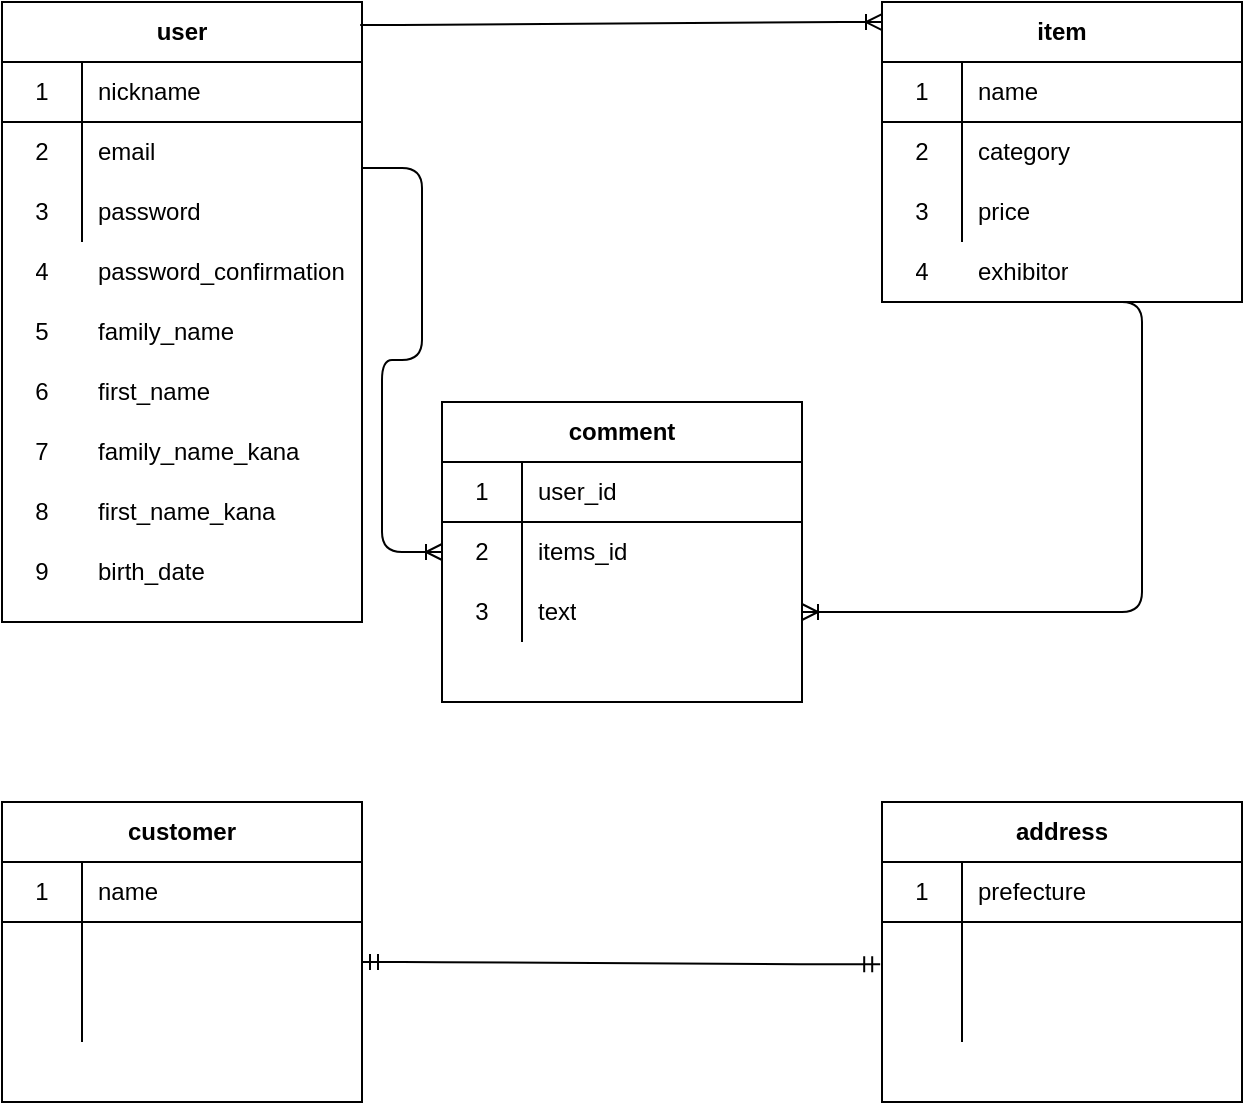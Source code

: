 <mxfile version="13.6.4" type="github"><diagram id="R2lEEEUBdFMjLlhIrx00" name="Page-1"><mxGraphModel dx="652" dy="374" grid="1" gridSize="10" guides="1" tooltips="1" connect="1" arrows="1" fold="1" page="1" pageScale="1" pageWidth="850" pageHeight="1100" math="0" shadow="0" extFonts="Permanent Marker^https://fonts.googleapis.com/css?family=Permanent+Marker"><root><mxCell id="0"/><mxCell id="1" parent="0"/><mxCell id="xMCtz1LwxbjLgi_vazao-31" value="item" style="shape=table;html=1;whiteSpace=wrap;startSize=30;container=1;collapsible=0;childLayout=tableLayout;fixedRows=1;rowLines=0;fontStyle=1;align=center;" vertex="1" parent="1"><mxGeometry x="480" y="40" width="180" height="150" as="geometry"/></mxCell><mxCell id="xMCtz1LwxbjLgi_vazao-32" value="" style="shape=partialRectangle;html=1;whiteSpace=wrap;collapsible=0;dropTarget=0;pointerEvents=0;fillColor=none;top=0;left=0;bottom=1;right=0;points=[[0,0.5],[1,0.5]];portConstraint=eastwest;" vertex="1" parent="xMCtz1LwxbjLgi_vazao-31"><mxGeometry y="30" width="180" height="30" as="geometry"/></mxCell><mxCell id="xMCtz1LwxbjLgi_vazao-33" value="1" style="shape=partialRectangle;html=1;whiteSpace=wrap;connectable=0;fillColor=none;top=0;left=0;bottom=0;right=0;overflow=hidden;" vertex="1" parent="xMCtz1LwxbjLgi_vazao-32"><mxGeometry width="40" height="30" as="geometry"/></mxCell><mxCell id="xMCtz1LwxbjLgi_vazao-34" value="name" style="shape=partialRectangle;html=1;whiteSpace=wrap;connectable=0;fillColor=none;top=0;left=0;bottom=0;right=0;align=left;spacingLeft=6;overflow=hidden;" vertex="1" parent="xMCtz1LwxbjLgi_vazao-32"><mxGeometry x="40" width="140" height="30" as="geometry"/></mxCell><mxCell id="xMCtz1LwxbjLgi_vazao-35" value="" style="shape=partialRectangle;html=1;whiteSpace=wrap;collapsible=0;dropTarget=0;pointerEvents=0;fillColor=none;top=0;left=0;bottom=0;right=0;points=[[0,0.5],[1,0.5]];portConstraint=eastwest;" vertex="1" parent="xMCtz1LwxbjLgi_vazao-31"><mxGeometry y="60" width="180" height="30" as="geometry"/></mxCell><mxCell id="xMCtz1LwxbjLgi_vazao-36" value="2" style="shape=partialRectangle;html=1;whiteSpace=wrap;connectable=0;fillColor=none;top=0;left=0;bottom=0;right=0;overflow=hidden;" vertex="1" parent="xMCtz1LwxbjLgi_vazao-35"><mxGeometry width="40" height="30" as="geometry"/></mxCell><mxCell id="xMCtz1LwxbjLgi_vazao-37" value="category" style="shape=partialRectangle;html=1;whiteSpace=wrap;connectable=0;fillColor=none;top=0;left=0;bottom=0;right=0;align=left;spacingLeft=6;overflow=hidden;" vertex="1" parent="xMCtz1LwxbjLgi_vazao-35"><mxGeometry x="40" width="140" height="30" as="geometry"/></mxCell><mxCell id="xMCtz1LwxbjLgi_vazao-38" value="" style="shape=partialRectangle;html=1;whiteSpace=wrap;collapsible=0;dropTarget=0;pointerEvents=0;fillColor=none;top=0;left=0;bottom=0;right=0;points=[[0,0.5],[1,0.5]];portConstraint=eastwest;" vertex="1" parent="xMCtz1LwxbjLgi_vazao-31"><mxGeometry y="90" width="180" height="30" as="geometry"/></mxCell><mxCell id="xMCtz1LwxbjLgi_vazao-39" value="3" style="shape=partialRectangle;html=1;whiteSpace=wrap;connectable=0;fillColor=none;top=0;left=0;bottom=0;right=0;overflow=hidden;" vertex="1" parent="xMCtz1LwxbjLgi_vazao-38"><mxGeometry width="40" height="30" as="geometry"/></mxCell><mxCell id="xMCtz1LwxbjLgi_vazao-40" value="price" style="shape=partialRectangle;html=1;whiteSpace=wrap;connectable=0;fillColor=none;top=0;left=0;bottom=0;right=0;align=left;spacingLeft=6;overflow=hidden;" vertex="1" parent="xMCtz1LwxbjLgi_vazao-38"><mxGeometry x="40" width="140" height="30" as="geometry"/></mxCell><mxCell id="xMCtz1LwxbjLgi_vazao-21" value="comment" style="shape=table;html=1;whiteSpace=wrap;startSize=30;container=1;collapsible=0;childLayout=tableLayout;fixedRows=1;rowLines=0;fontStyle=1;align=center;" vertex="1" parent="1"><mxGeometry x="260" y="240" width="180" height="150" as="geometry"/></mxCell><mxCell id="xMCtz1LwxbjLgi_vazao-22" value="" style="shape=partialRectangle;html=1;whiteSpace=wrap;collapsible=0;dropTarget=0;pointerEvents=0;fillColor=none;top=0;left=0;bottom=1;right=0;points=[[0,0.5],[1,0.5]];portConstraint=eastwest;" vertex="1" parent="xMCtz1LwxbjLgi_vazao-21"><mxGeometry y="30" width="180" height="30" as="geometry"/></mxCell><mxCell id="xMCtz1LwxbjLgi_vazao-23" value="1" style="shape=partialRectangle;html=1;whiteSpace=wrap;connectable=0;fillColor=none;top=0;left=0;bottom=0;right=0;overflow=hidden;" vertex="1" parent="xMCtz1LwxbjLgi_vazao-22"><mxGeometry width="40" height="30" as="geometry"/></mxCell><mxCell id="xMCtz1LwxbjLgi_vazao-24" value="user_id" style="shape=partialRectangle;html=1;whiteSpace=wrap;connectable=0;fillColor=none;top=0;left=0;bottom=0;right=0;align=left;spacingLeft=6;overflow=hidden;" vertex="1" parent="xMCtz1LwxbjLgi_vazao-22"><mxGeometry x="40" width="140" height="30" as="geometry"/></mxCell><mxCell id="xMCtz1LwxbjLgi_vazao-25" value="" style="shape=partialRectangle;html=1;whiteSpace=wrap;collapsible=0;dropTarget=0;pointerEvents=0;fillColor=none;top=0;left=0;bottom=0;right=0;points=[[0,0.5],[1,0.5]];portConstraint=eastwest;" vertex="1" parent="xMCtz1LwxbjLgi_vazao-21"><mxGeometry y="60" width="180" height="30" as="geometry"/></mxCell><mxCell id="xMCtz1LwxbjLgi_vazao-26" value="2" style="shape=partialRectangle;html=1;whiteSpace=wrap;connectable=0;fillColor=none;top=0;left=0;bottom=0;right=0;overflow=hidden;" vertex="1" parent="xMCtz1LwxbjLgi_vazao-25"><mxGeometry width="40" height="30" as="geometry"/></mxCell><mxCell id="xMCtz1LwxbjLgi_vazao-27" value="items_id" style="shape=partialRectangle;html=1;whiteSpace=wrap;connectable=0;fillColor=none;top=0;left=0;bottom=0;right=0;align=left;spacingLeft=6;overflow=hidden;" vertex="1" parent="xMCtz1LwxbjLgi_vazao-25"><mxGeometry x="40" width="140" height="30" as="geometry"/></mxCell><mxCell id="xMCtz1LwxbjLgi_vazao-28" value="" style="shape=partialRectangle;html=1;whiteSpace=wrap;collapsible=0;dropTarget=0;pointerEvents=0;fillColor=none;top=0;left=0;bottom=0;right=0;points=[[0,0.5],[1,0.5]];portConstraint=eastwest;" vertex="1" parent="xMCtz1LwxbjLgi_vazao-21"><mxGeometry y="90" width="180" height="30" as="geometry"/></mxCell><mxCell id="xMCtz1LwxbjLgi_vazao-29" value="3" style="shape=partialRectangle;html=1;whiteSpace=wrap;connectable=0;fillColor=none;top=0;left=0;bottom=0;right=0;overflow=hidden;" vertex="1" parent="xMCtz1LwxbjLgi_vazao-28"><mxGeometry width="40" height="30" as="geometry"/></mxCell><mxCell id="xMCtz1LwxbjLgi_vazao-30" value="text" style="shape=partialRectangle;html=1;whiteSpace=wrap;connectable=0;fillColor=none;top=0;left=0;bottom=0;right=0;align=left;spacingLeft=6;overflow=hidden;" vertex="1" parent="xMCtz1LwxbjLgi_vazao-28"><mxGeometry x="40" width="140" height="30" as="geometry"/></mxCell><mxCell id="xMCtz1LwxbjLgi_vazao-41" value="user" style="shape=table;html=1;whiteSpace=wrap;startSize=30;container=1;collapsible=0;childLayout=tableLayout;fixedRows=1;rowLines=0;fontStyle=1;align=center;strokeColor=#000000;" vertex="1" parent="1"><mxGeometry x="40" y="40" width="180" height="310" as="geometry"/></mxCell><mxCell id="xMCtz1LwxbjLgi_vazao-42" value="" style="shape=partialRectangle;html=1;whiteSpace=wrap;collapsible=0;dropTarget=0;pointerEvents=0;fillColor=none;top=0;left=0;bottom=1;right=0;points=[[0,0.5],[1,0.5]];portConstraint=eastwest;" vertex="1" parent="xMCtz1LwxbjLgi_vazao-41"><mxGeometry y="30" width="180" height="30" as="geometry"/></mxCell><mxCell id="xMCtz1LwxbjLgi_vazao-43" value="1" style="shape=partialRectangle;html=1;whiteSpace=wrap;connectable=0;fillColor=none;top=0;left=0;bottom=0;right=0;overflow=hidden;" vertex="1" parent="xMCtz1LwxbjLgi_vazao-42"><mxGeometry width="40" height="30" as="geometry"/></mxCell><mxCell id="xMCtz1LwxbjLgi_vazao-44" value="nickname" style="shape=partialRectangle;html=1;whiteSpace=wrap;connectable=0;fillColor=none;top=0;left=0;bottom=0;right=0;align=left;spacingLeft=6;overflow=hidden;" vertex="1" parent="xMCtz1LwxbjLgi_vazao-42"><mxGeometry x="40" width="140" height="30" as="geometry"/></mxCell><mxCell id="xMCtz1LwxbjLgi_vazao-45" value="" style="shape=partialRectangle;html=1;whiteSpace=wrap;collapsible=0;dropTarget=0;pointerEvents=0;fillColor=none;top=0;left=0;bottom=0;right=0;points=[[0,0.5],[1,0.5]];portConstraint=eastwest;" vertex="1" parent="xMCtz1LwxbjLgi_vazao-41"><mxGeometry y="60" width="180" height="30" as="geometry"/></mxCell><mxCell id="xMCtz1LwxbjLgi_vazao-46" value="2" style="shape=partialRectangle;html=1;whiteSpace=wrap;connectable=0;fillColor=none;top=0;left=0;bottom=0;right=0;overflow=hidden;" vertex="1" parent="xMCtz1LwxbjLgi_vazao-45"><mxGeometry width="40" height="30" as="geometry"/></mxCell><mxCell id="xMCtz1LwxbjLgi_vazao-47" value="email" style="shape=partialRectangle;html=1;whiteSpace=wrap;connectable=0;fillColor=none;top=0;left=0;bottom=0;right=0;align=left;spacingLeft=6;overflow=hidden;labelBorderColor=none;shadow=0;sketch=1;strokeColor=#000000;" vertex="1" parent="xMCtz1LwxbjLgi_vazao-45"><mxGeometry x="40" width="140" height="30" as="geometry"/></mxCell><mxCell id="xMCtz1LwxbjLgi_vazao-48" value="" style="shape=partialRectangle;html=1;whiteSpace=wrap;collapsible=0;dropTarget=0;pointerEvents=0;fillColor=none;top=0;left=0;bottom=0;right=0;points=[[0,0.5],[1,0.5]];portConstraint=eastwest;" vertex="1" parent="xMCtz1LwxbjLgi_vazao-41"><mxGeometry y="90" width="180" height="30" as="geometry"/></mxCell><mxCell id="xMCtz1LwxbjLgi_vazao-49" value="3" style="shape=partialRectangle;html=1;whiteSpace=wrap;connectable=0;fillColor=none;top=0;left=0;bottom=0;right=0;overflow=hidden;" vertex="1" parent="xMCtz1LwxbjLgi_vazao-48"><mxGeometry width="40" height="30" as="geometry"/></mxCell><mxCell id="xMCtz1LwxbjLgi_vazao-50" value="password" style="shape=partialRectangle;html=1;whiteSpace=wrap;connectable=0;fillColor=none;top=0;left=0;bottom=0;right=0;align=left;spacingLeft=6;overflow=hidden;" vertex="1" parent="xMCtz1LwxbjLgi_vazao-48"><mxGeometry x="40" width="140" height="30" as="geometry"/></mxCell><mxCell id="xMCtz1LwxbjLgi_vazao-1" value="address" style="shape=table;html=1;whiteSpace=wrap;startSize=30;container=1;collapsible=0;childLayout=tableLayout;fixedRows=1;rowLines=0;fontStyle=1;align=center;" vertex="1" parent="1"><mxGeometry x="480" y="440" width="180" height="150" as="geometry"/></mxCell><mxCell id="xMCtz1LwxbjLgi_vazao-2" value="" style="shape=partialRectangle;html=1;whiteSpace=wrap;collapsible=0;dropTarget=0;pointerEvents=0;fillColor=none;top=0;left=0;bottom=1;right=0;points=[[0,0.5],[1,0.5]];portConstraint=eastwest;" vertex="1" parent="xMCtz1LwxbjLgi_vazao-1"><mxGeometry y="30" width="180" height="30" as="geometry"/></mxCell><mxCell id="xMCtz1LwxbjLgi_vazao-3" value="1" style="shape=partialRectangle;html=1;whiteSpace=wrap;connectable=0;fillColor=none;top=0;left=0;bottom=0;right=0;overflow=hidden;" vertex="1" parent="xMCtz1LwxbjLgi_vazao-2"><mxGeometry width="40" height="30" as="geometry"/></mxCell><mxCell id="xMCtz1LwxbjLgi_vazao-4" value="prefecture" style="shape=partialRectangle;html=1;whiteSpace=wrap;connectable=0;fillColor=none;top=0;left=0;bottom=0;right=0;align=left;spacingLeft=6;overflow=hidden;" vertex="1" parent="xMCtz1LwxbjLgi_vazao-2"><mxGeometry x="40" width="140" height="30" as="geometry"/></mxCell><mxCell id="xMCtz1LwxbjLgi_vazao-5" value="" style="shape=partialRectangle;html=1;whiteSpace=wrap;collapsible=0;dropTarget=0;pointerEvents=0;fillColor=none;top=0;left=0;bottom=0;right=0;points=[[0,0.5],[1,0.5]];portConstraint=eastwest;" vertex="1" parent="xMCtz1LwxbjLgi_vazao-1"><mxGeometry y="60" width="180" height="30" as="geometry"/></mxCell><mxCell id="xMCtz1LwxbjLgi_vazao-6" value="" style="shape=partialRectangle;html=1;whiteSpace=wrap;connectable=0;fillColor=none;top=0;left=0;bottom=0;right=0;overflow=hidden;" vertex="1" parent="xMCtz1LwxbjLgi_vazao-5"><mxGeometry width="40" height="30" as="geometry"/></mxCell><mxCell id="xMCtz1LwxbjLgi_vazao-7" value="" style="shape=partialRectangle;html=1;whiteSpace=wrap;connectable=0;fillColor=none;top=0;left=0;bottom=0;right=0;align=left;spacingLeft=6;overflow=hidden;" vertex="1" parent="xMCtz1LwxbjLgi_vazao-5"><mxGeometry x="40" width="140" height="30" as="geometry"/></mxCell><mxCell id="xMCtz1LwxbjLgi_vazao-8" value="" style="shape=partialRectangle;html=1;whiteSpace=wrap;collapsible=0;dropTarget=0;pointerEvents=0;fillColor=none;top=0;left=0;bottom=0;right=0;points=[[0,0.5],[1,0.5]];portConstraint=eastwest;" vertex="1" parent="xMCtz1LwxbjLgi_vazao-1"><mxGeometry y="90" width="180" height="30" as="geometry"/></mxCell><mxCell id="xMCtz1LwxbjLgi_vazao-9" value="" style="shape=partialRectangle;html=1;whiteSpace=wrap;connectable=0;fillColor=none;top=0;left=0;bottom=0;right=0;overflow=hidden;" vertex="1" parent="xMCtz1LwxbjLgi_vazao-8"><mxGeometry width="40" height="30" as="geometry"/></mxCell><mxCell id="xMCtz1LwxbjLgi_vazao-10" value="" style="shape=partialRectangle;html=1;whiteSpace=wrap;connectable=0;fillColor=none;top=0;left=0;bottom=0;right=0;align=left;spacingLeft=6;overflow=hidden;" vertex="1" parent="xMCtz1LwxbjLgi_vazao-8"><mxGeometry x="40" width="140" height="30" as="geometry"/></mxCell><mxCell id="xMCtz1LwxbjLgi_vazao-11" value="customer" style="shape=table;html=1;whiteSpace=wrap;startSize=30;container=1;collapsible=0;childLayout=tableLayout;fixedRows=1;rowLines=0;fontStyle=1;align=center;" vertex="1" parent="1"><mxGeometry x="40" y="440" width="180" height="150" as="geometry"/></mxCell><mxCell id="xMCtz1LwxbjLgi_vazao-12" value="" style="shape=partialRectangle;html=1;whiteSpace=wrap;collapsible=0;dropTarget=0;pointerEvents=0;fillColor=none;top=0;left=0;bottom=1;right=0;points=[[0,0.5],[1,0.5]];portConstraint=eastwest;" vertex="1" parent="xMCtz1LwxbjLgi_vazao-11"><mxGeometry y="30" width="180" height="30" as="geometry"/></mxCell><mxCell id="xMCtz1LwxbjLgi_vazao-13" value="1" style="shape=partialRectangle;html=1;whiteSpace=wrap;connectable=0;fillColor=none;top=0;left=0;bottom=0;right=0;overflow=hidden;" vertex="1" parent="xMCtz1LwxbjLgi_vazao-12"><mxGeometry width="40" height="30" as="geometry"/></mxCell><mxCell id="xMCtz1LwxbjLgi_vazao-14" value="name" style="shape=partialRectangle;html=1;whiteSpace=wrap;connectable=0;fillColor=none;top=0;left=0;bottom=0;right=0;align=left;spacingLeft=6;overflow=hidden;" vertex="1" parent="xMCtz1LwxbjLgi_vazao-12"><mxGeometry x="40" width="140" height="30" as="geometry"/></mxCell><mxCell id="xMCtz1LwxbjLgi_vazao-15" value="" style="shape=partialRectangle;html=1;whiteSpace=wrap;collapsible=0;dropTarget=0;pointerEvents=0;fillColor=none;top=0;left=0;bottom=0;right=0;points=[[0,0.5],[1,0.5]];portConstraint=eastwest;" vertex="1" parent="xMCtz1LwxbjLgi_vazao-11"><mxGeometry y="60" width="180" height="30" as="geometry"/></mxCell><mxCell id="xMCtz1LwxbjLgi_vazao-16" value="" style="shape=partialRectangle;html=1;whiteSpace=wrap;connectable=0;fillColor=none;top=0;left=0;bottom=0;right=0;overflow=hidden;" vertex="1" parent="xMCtz1LwxbjLgi_vazao-15"><mxGeometry width="40" height="30" as="geometry"/></mxCell><mxCell id="xMCtz1LwxbjLgi_vazao-17" value="" style="shape=partialRectangle;html=1;whiteSpace=wrap;connectable=0;fillColor=none;top=0;left=0;bottom=0;right=0;align=left;spacingLeft=6;overflow=hidden;" vertex="1" parent="xMCtz1LwxbjLgi_vazao-15"><mxGeometry x="40" width="140" height="30" as="geometry"/></mxCell><mxCell id="xMCtz1LwxbjLgi_vazao-18" value="" style="shape=partialRectangle;html=1;whiteSpace=wrap;collapsible=0;dropTarget=0;pointerEvents=0;fillColor=none;top=0;left=0;bottom=0;right=0;points=[[0,0.5],[1,0.5]];portConstraint=eastwest;" vertex="1" parent="xMCtz1LwxbjLgi_vazao-11"><mxGeometry y="90" width="180" height="30" as="geometry"/></mxCell><mxCell id="xMCtz1LwxbjLgi_vazao-19" value="" style="shape=partialRectangle;html=1;whiteSpace=wrap;connectable=0;fillColor=none;top=0;left=0;bottom=0;right=0;overflow=hidden;" vertex="1" parent="xMCtz1LwxbjLgi_vazao-18"><mxGeometry width="40" height="30" as="geometry"/></mxCell><mxCell id="xMCtz1LwxbjLgi_vazao-20" value="" style="shape=partialRectangle;html=1;whiteSpace=wrap;connectable=0;fillColor=none;top=0;left=0;bottom=0;right=0;align=left;spacingLeft=6;overflow=hidden;" vertex="1" parent="xMCtz1LwxbjLgi_vazao-18"><mxGeometry x="40" width="140" height="30" as="geometry"/></mxCell><mxCell id="xMCtz1LwxbjLgi_vazao-51" value="" style="shape=partialRectangle;html=1;whiteSpace=wrap;collapsible=0;dropTarget=0;pointerEvents=0;fillColor=none;top=0;left=0;bottom=0;right=0;points=[[0,0.5],[1,0.5]];portConstraint=eastwest;" vertex="1" parent="1"><mxGeometry x="40" y="160" width="180" height="30" as="geometry"/></mxCell><mxCell id="xMCtz1LwxbjLgi_vazao-52" value="4" style="shape=partialRectangle;html=1;whiteSpace=wrap;connectable=0;fillColor=none;top=0;left=0;bottom=0;right=0;overflow=hidden;" vertex="1" parent="xMCtz1LwxbjLgi_vazao-51"><mxGeometry width="40" height="30" as="geometry"/></mxCell><mxCell id="xMCtz1LwxbjLgi_vazao-53" value="password_confirmation" style="shape=partialRectangle;html=1;whiteSpace=wrap;connectable=0;fillColor=none;top=0;left=0;bottom=0;right=0;align=left;spacingLeft=6;overflow=hidden;" vertex="1" parent="xMCtz1LwxbjLgi_vazao-51"><mxGeometry x="40" width="140" height="30" as="geometry"/></mxCell><mxCell id="xMCtz1LwxbjLgi_vazao-54" value="" style="shape=partialRectangle;html=1;whiteSpace=wrap;collapsible=0;dropTarget=0;pointerEvents=0;fillColor=none;top=0;left=0;bottom=0;right=0;points=[[0,0.5],[1,0.5]];portConstraint=eastwest;" vertex="1" parent="1"><mxGeometry x="40" y="190" width="180" height="30" as="geometry"/></mxCell><mxCell id="xMCtz1LwxbjLgi_vazao-55" value="5" style="shape=partialRectangle;html=1;whiteSpace=wrap;connectable=0;fillColor=none;top=0;left=0;bottom=0;right=0;overflow=hidden;" vertex="1" parent="xMCtz1LwxbjLgi_vazao-54"><mxGeometry width="40" height="30" as="geometry"/></mxCell><mxCell id="xMCtz1LwxbjLgi_vazao-56" value="family_name" style="shape=partialRectangle;html=1;whiteSpace=wrap;connectable=0;fillColor=none;top=0;left=0;bottom=0;right=0;align=left;spacingLeft=6;overflow=hidden;" vertex="1" parent="xMCtz1LwxbjLgi_vazao-54"><mxGeometry x="40" width="140" height="30" as="geometry"/></mxCell><mxCell id="xMCtz1LwxbjLgi_vazao-57" value="" style="shape=partialRectangle;html=1;whiteSpace=wrap;collapsible=0;dropTarget=0;pointerEvents=0;fillColor=none;top=0;left=0;bottom=0;right=0;points=[[0,0.5],[1,0.5]];portConstraint=eastwest;" vertex="1" parent="1"><mxGeometry x="40" y="220" width="180" height="30" as="geometry"/></mxCell><mxCell id="xMCtz1LwxbjLgi_vazao-58" value="6" style="shape=partialRectangle;html=1;whiteSpace=wrap;connectable=0;fillColor=none;top=0;left=0;bottom=0;right=0;overflow=hidden;" vertex="1" parent="xMCtz1LwxbjLgi_vazao-57"><mxGeometry width="40" height="30" as="geometry"/></mxCell><mxCell id="xMCtz1LwxbjLgi_vazao-59" value="first_name" style="shape=partialRectangle;html=1;whiteSpace=wrap;connectable=0;fillColor=none;top=0;left=0;bottom=0;right=0;align=left;spacingLeft=6;overflow=hidden;" vertex="1" parent="xMCtz1LwxbjLgi_vazao-57"><mxGeometry x="40" width="140" height="30" as="geometry"/></mxCell><mxCell id="xMCtz1LwxbjLgi_vazao-60" value="" style="shape=partialRectangle;html=1;whiteSpace=wrap;collapsible=0;dropTarget=0;pointerEvents=0;fillColor=none;top=0;left=0;bottom=0;right=0;points=[[0,0.5],[1,0.5]];portConstraint=eastwest;fontStyle=1" vertex="1" parent="1"><mxGeometry x="40" y="250" width="180" height="30" as="geometry"/></mxCell><mxCell id="xMCtz1LwxbjLgi_vazao-61" value="7" style="shape=partialRectangle;html=1;whiteSpace=wrap;connectable=0;fillColor=none;top=0;left=0;bottom=0;right=0;overflow=hidden;" vertex="1" parent="xMCtz1LwxbjLgi_vazao-60"><mxGeometry width="40" height="30" as="geometry"/></mxCell><mxCell id="xMCtz1LwxbjLgi_vazao-62" value="family_name_kana" style="shape=partialRectangle;html=1;whiteSpace=wrap;connectable=0;fillColor=none;top=0;left=0;bottom=0;right=0;align=left;spacingLeft=6;overflow=hidden;" vertex="1" parent="xMCtz1LwxbjLgi_vazao-60"><mxGeometry x="40" width="140" height="30" as="geometry"/></mxCell><mxCell id="xMCtz1LwxbjLgi_vazao-65" value="" style="shape=partialRectangle;html=1;whiteSpace=wrap;collapsible=0;dropTarget=0;pointerEvents=0;fillColor=none;top=0;left=0;bottom=0;right=0;points=[[0,0.5],[1,0.5]];portConstraint=eastwest;" vertex="1" parent="1"><mxGeometry x="40" y="280" width="180" height="30" as="geometry"/></mxCell><mxCell id="xMCtz1LwxbjLgi_vazao-66" value="8" style="shape=partialRectangle;html=1;whiteSpace=wrap;connectable=0;fillColor=none;top=0;left=0;bottom=0;right=0;overflow=hidden;" vertex="1" parent="xMCtz1LwxbjLgi_vazao-65"><mxGeometry width="40" height="30" as="geometry"/></mxCell><mxCell id="xMCtz1LwxbjLgi_vazao-67" value="first_name_kana" style="shape=partialRectangle;html=1;whiteSpace=wrap;connectable=0;fillColor=none;top=0;left=0;bottom=0;right=0;align=left;spacingLeft=6;overflow=hidden;" vertex="1" parent="xMCtz1LwxbjLgi_vazao-65"><mxGeometry x="40" width="140" height="30" as="geometry"/></mxCell><mxCell id="xMCtz1LwxbjLgi_vazao-68" value="" style="shape=partialRectangle;html=1;whiteSpace=wrap;collapsible=0;dropTarget=0;pointerEvents=0;fillColor=none;top=0;left=0;bottom=0;right=0;points=[[0,0.5],[1,0.5]];portConstraint=eastwest;" vertex="1" parent="1"><mxGeometry x="40" y="310" width="180" height="30" as="geometry"/></mxCell><mxCell id="xMCtz1LwxbjLgi_vazao-69" value="9" style="shape=partialRectangle;html=1;whiteSpace=wrap;connectable=0;fillColor=none;top=0;left=0;bottom=0;right=0;overflow=hidden;" vertex="1" parent="xMCtz1LwxbjLgi_vazao-68"><mxGeometry width="40" height="30" as="geometry"/></mxCell><mxCell id="xMCtz1LwxbjLgi_vazao-70" value="birth_date" style="shape=partialRectangle;html=1;whiteSpace=wrap;connectable=0;fillColor=none;top=0;left=0;bottom=0;right=0;align=left;spacingLeft=6;overflow=hidden;" vertex="1" parent="xMCtz1LwxbjLgi_vazao-68"><mxGeometry x="40" width="140" height="30" as="geometry"/></mxCell><mxCell id="xMCtz1LwxbjLgi_vazao-74" value="" style="shape=partialRectangle;html=1;whiteSpace=wrap;collapsible=0;dropTarget=0;pointerEvents=0;fillColor=none;top=0;left=0;bottom=0;right=0;points=[[0,0.5],[1,0.5]];portConstraint=eastwest;" vertex="1" parent="1"><mxGeometry x="480" y="160" width="180" height="30" as="geometry"/></mxCell><mxCell id="xMCtz1LwxbjLgi_vazao-75" value="4" style="shape=partialRectangle;html=1;whiteSpace=wrap;connectable=0;fillColor=none;top=0;left=0;bottom=0;right=0;overflow=hidden;" vertex="1" parent="xMCtz1LwxbjLgi_vazao-74"><mxGeometry width="40" height="30" as="geometry"/></mxCell><mxCell id="xMCtz1LwxbjLgi_vazao-76" value="exhibitor" style="shape=partialRectangle;html=1;whiteSpace=wrap;connectable=0;fillColor=none;top=0;left=0;bottom=0;right=0;align=left;spacingLeft=6;overflow=hidden;" vertex="1" parent="xMCtz1LwxbjLgi_vazao-74"><mxGeometry x="40" width="140" height="30" as="geometry"/></mxCell><mxCell id="xMCtz1LwxbjLgi_vazao-77" value="" style="edgeStyle=entityRelationEdgeStyle;fontSize=12;html=1;endArrow=ERoneToMany;entryX=0;entryY=0.067;entryDx=0;entryDy=0;entryPerimeter=0;exitX=0.995;exitY=0.037;exitDx=0;exitDy=0;exitPerimeter=0;" edge="1" parent="1" source="xMCtz1LwxbjLgi_vazao-41" target="xMCtz1LwxbjLgi_vazao-31"><mxGeometry width="100" height="100" relative="1" as="geometry"><mxPoint x="300" y="165" as="sourcePoint"/><mxPoint x="400" y="65" as="targetPoint"/></mxGeometry></mxCell><mxCell id="xMCtz1LwxbjLgi_vazao-79" value="" style="edgeStyle=entityRelationEdgeStyle;fontSize=12;html=1;endArrow=ERoneToMany;" edge="1" parent="1" target="xMCtz1LwxbjLgi_vazao-21"><mxGeometry width="100" height="100" relative="1" as="geometry"><mxPoint x="220" y="123" as="sourcePoint"/><mxPoint x="510.9" y="158.58" as="targetPoint"/></mxGeometry></mxCell><mxCell id="xMCtz1LwxbjLgi_vazao-81" value="" style="edgeStyle=entityRelationEdgeStyle;fontSize=12;html=1;endArrow=ERoneToMany;" edge="1" parent="1" target="xMCtz1LwxbjLgi_vazao-28"><mxGeometry width="100" height="100" relative="1" as="geometry"><mxPoint x="580" y="190" as="sourcePoint"/><mxPoint x="480" y="290" as="targetPoint"/></mxGeometry></mxCell><mxCell id="xMCtz1LwxbjLgi_vazao-82" value="" style="edgeStyle=entityRelationEdgeStyle;fontSize=12;html=1;endArrow=ERmandOne;startArrow=ERmandOne;exitX=1;exitY=0.667;exitDx=0;exitDy=0;exitPerimeter=0;entryX=-0.005;entryY=0.706;entryDx=0;entryDy=0;entryPerimeter=0;" edge="1" parent="1" source="xMCtz1LwxbjLgi_vazao-15" target="xMCtz1LwxbjLgi_vazao-5"><mxGeometry width="100" height="100" relative="1" as="geometry"><mxPoint x="290" y="530" as="sourcePoint"/><mxPoint x="390" y="430" as="targetPoint"/></mxGeometry></mxCell></root></mxGraphModel></diagram></mxfile>